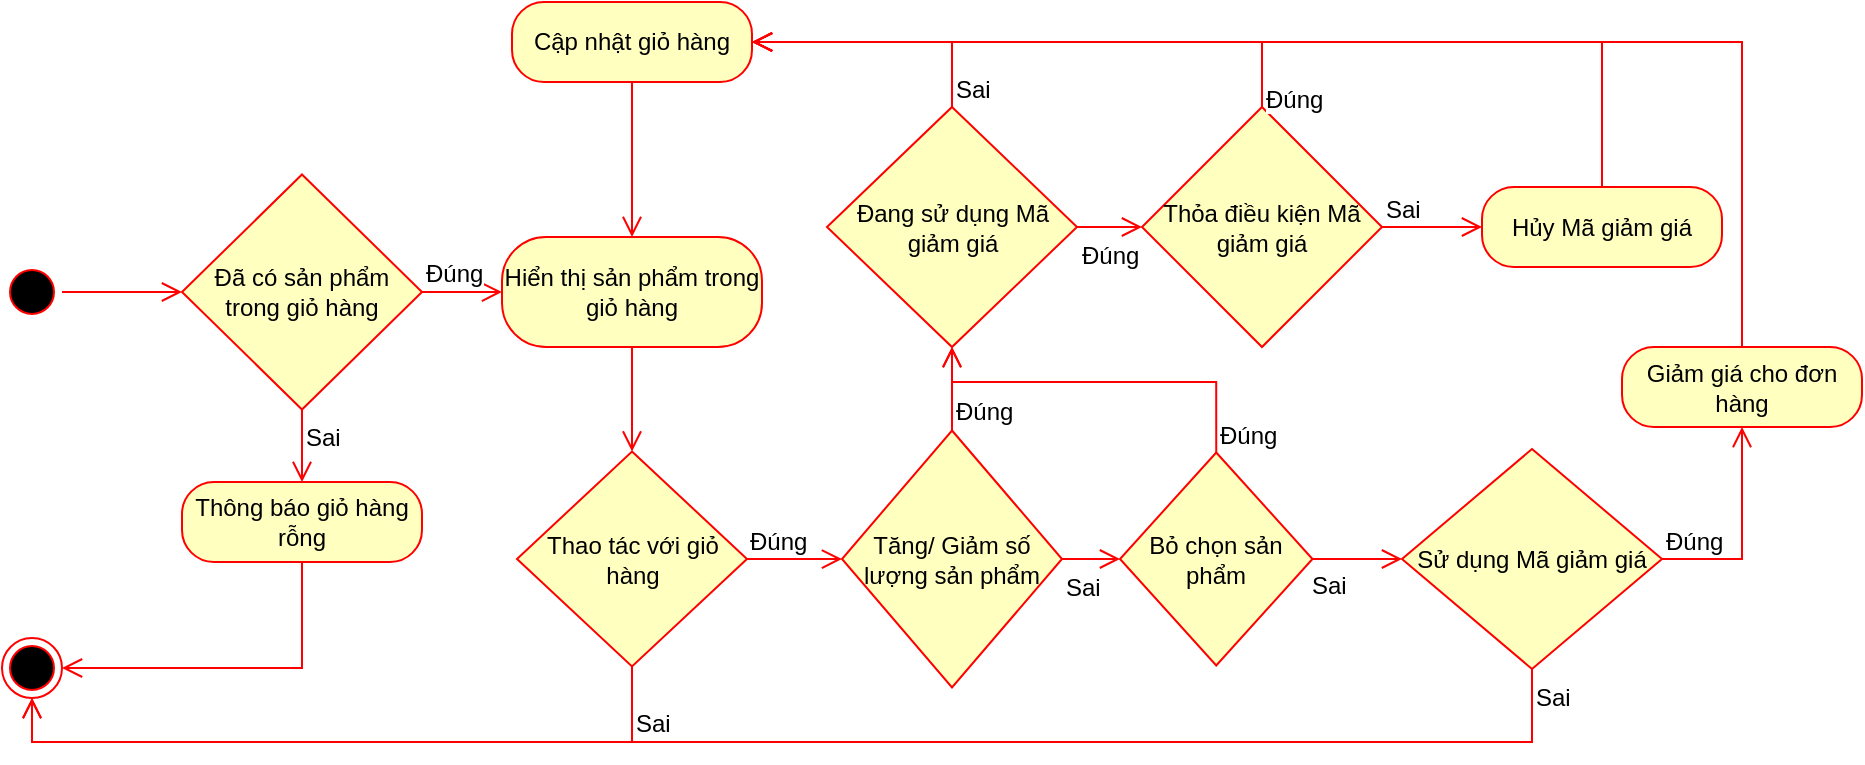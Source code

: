 <mxfile version="15.4.0" type="device"><diagram name="Page-1" id="e7e014a7-5840-1c2e-5031-d8a46d1fe8dd"><mxGraphModel dx="1053" dy="487" grid="1" gridSize="10" guides="1" tooltips="1" connect="1" arrows="1" fold="1" page="1" pageScale="1" pageWidth="1169" pageHeight="826" background="none" math="0" shadow="0"><root><mxCell id="0"/><mxCell id="1" parent="0"/><mxCell id="Z4f5rAzWbixSLPAbFY-y-42" value="" style="ellipse;html=1;shape=startState;fillColor=#000000;strokeColor=#ff0000;fontSize=12;" parent="1" vertex="1"><mxGeometry x="610" y="210" width="30" height="30" as="geometry"/></mxCell><mxCell id="Z4f5rAzWbixSLPAbFY-y-52" value="" style="ellipse;html=1;shape=endState;fillColor=#000000;strokeColor=#ff0000;fontSize=12;" parent="1" vertex="1"><mxGeometry x="610" y="398" width="30" height="30" as="geometry"/></mxCell><mxCell id="Z4f5rAzWbixSLPAbFY-y-55" value="Đã có sản phẩm trong giỏ hàng" style="rhombus;whiteSpace=wrap;html=1;fillColor=#ffffc0;strokeColor=#ff0000;fontSize=12;" parent="1" vertex="1"><mxGeometry x="700" y="166.25" width="120" height="117.5" as="geometry"/></mxCell><mxCell id="Z4f5rAzWbixSLPAbFY-y-56" value="Đúng" style="edgeStyle=orthogonalEdgeStyle;html=1;align=left;verticalAlign=bottom;endArrow=open;endSize=8;strokeColor=#ff0000;rounded=0;entryX=0;entryY=0.5;entryDx=0;entryDy=0;fontSize=12;" parent="1" source="Z4f5rAzWbixSLPAbFY-y-55" target="Z4f5rAzWbixSLPAbFY-y-61" edge="1"><mxGeometry x="-1" relative="1" as="geometry"><mxPoint x="920" y="225" as="targetPoint"/></mxGeometry></mxCell><mxCell id="Z4f5rAzWbixSLPAbFY-y-57" value="Sai" style="edgeStyle=orthogonalEdgeStyle;html=1;align=left;verticalAlign=top;endArrow=open;endSize=8;strokeColor=#ff0000;rounded=0;entryX=0.5;entryY=0;entryDx=0;entryDy=0;fontSize=12;" parent="1" source="Z4f5rAzWbixSLPAbFY-y-55" target="Z4f5rAzWbixSLPAbFY-y-58" edge="1"><mxGeometry x="-1" relative="1" as="geometry"><mxPoint x="750" y="330" as="targetPoint"/></mxGeometry></mxCell><mxCell id="Z4f5rAzWbixSLPAbFY-y-58" value="Thông báo giỏ hàng rỗng" style="rounded=1;whiteSpace=wrap;html=1;arcSize=40;fontColor=#000000;fillColor=#ffffc0;strokeColor=#ff0000;fontSize=12;" parent="1" vertex="1"><mxGeometry x="700" y="320" width="120" height="40" as="geometry"/></mxCell><mxCell id="Z4f5rAzWbixSLPAbFY-y-59" value="" style="edgeStyle=orthogonalEdgeStyle;html=1;verticalAlign=bottom;endArrow=open;endSize=8;strokeColor=#ff0000;rounded=0;entryX=1;entryY=0.5;entryDx=0;entryDy=0;exitX=0.5;exitY=1;exitDx=0;exitDy=0;fontSize=12;" parent="1" source="Z4f5rAzWbixSLPAbFY-y-58" target="Z4f5rAzWbixSLPAbFY-y-52" edge="1"><mxGeometry relative="1" as="geometry"><mxPoint x="760" y="470" as="targetPoint"/><Array as="points"><mxPoint x="760" y="413"/></Array></mxGeometry></mxCell><mxCell id="Z4f5rAzWbixSLPAbFY-y-61" value="Hiển thị sản phẩm trong giỏ hàng" style="rounded=1;whiteSpace=wrap;html=1;arcSize=40;fontColor=#000000;fillColor=#ffffc0;strokeColor=#ff0000;fontSize=12;" parent="1" vertex="1"><mxGeometry x="860" y="197.5" width="130" height="55" as="geometry"/></mxCell><mxCell id="Z4f5rAzWbixSLPAbFY-y-62" value="" style="edgeStyle=orthogonalEdgeStyle;html=1;verticalAlign=bottom;endArrow=open;endSize=8;strokeColor=#ff0000;rounded=0;entryX=0.5;entryY=0;entryDx=0;entryDy=0;fontSize=12;" parent="1" source="Z4f5rAzWbixSLPAbFY-y-61" target="Z4f5rAzWbixSLPAbFY-y-67" edge="1"><mxGeometry relative="1" as="geometry"><mxPoint x="985" y="320" as="targetPoint"/></mxGeometry></mxCell><mxCell id="Z4f5rAzWbixSLPAbFY-y-67" value="Thao tác với giỏ hàng" style="rhombus;whiteSpace=wrap;html=1;fillColor=#ffffc0;strokeColor=#ff0000;fontSize=12;" parent="1" vertex="1"><mxGeometry x="867.5" y="304.75" width="115" height="107.5" as="geometry"/></mxCell><mxCell id="Z4f5rAzWbixSLPAbFY-y-68" value="Đúng" style="edgeStyle=orthogonalEdgeStyle;html=1;align=left;verticalAlign=bottom;endArrow=open;endSize=8;strokeColor=#ff0000;rounded=0;entryX=0;entryY=0.5;entryDx=0;entryDy=0;fontSize=12;" parent="1" source="Z4f5rAzWbixSLPAbFY-y-67" target="Z4f5rAzWbixSLPAbFY-y-70" edge="1"><mxGeometry x="-1" relative="1" as="geometry"><mxPoint x="1100" y="270" as="targetPoint"/><Array as="points"><mxPoint x="1020" y="359"/><mxPoint x="1030" y="359"/></Array></mxGeometry></mxCell><mxCell id="Z4f5rAzWbixSLPAbFY-y-69" value="Sai" style="edgeStyle=orthogonalEdgeStyle;html=1;align=left;verticalAlign=top;endArrow=open;endSize=8;strokeColor=#ff0000;rounded=0;entryX=0.5;entryY=1;entryDx=0;entryDy=0;exitX=0.5;exitY=1;exitDx=0;exitDy=0;fontSize=12;" parent="1" source="Z4f5rAzWbixSLPAbFY-y-67" target="Z4f5rAzWbixSLPAbFY-y-52" edge="1"><mxGeometry x="-0.92" relative="1" as="geometry"><mxPoint x="900" y="481.25" as="targetPoint"/><Array as="points"><mxPoint x="925" y="450"/><mxPoint x="625" y="450"/></Array><mxPoint as="offset"/></mxGeometry></mxCell><mxCell id="Z4f5rAzWbixSLPAbFY-y-70" value="Tăng/ Giảm số lượng sản phẩm" style="rhombus;whiteSpace=wrap;html=1;fillColor=#ffffc0;strokeColor=#ff0000;fontSize=12;" parent="1" vertex="1"><mxGeometry x="1030" y="294.25" width="110" height="128.5" as="geometry"/></mxCell><mxCell id="Z4f5rAzWbixSLPAbFY-y-71" value="Đúng" style="edgeStyle=orthogonalEdgeStyle;html=1;align=left;verticalAlign=bottom;endArrow=open;endSize=8;strokeColor=#ff0000;rounded=0;exitX=0.5;exitY=0;exitDx=0;exitDy=0;entryX=0.5;entryY=1;entryDx=0;entryDy=0;fontSize=12;" parent="1" source="Z4f5rAzWbixSLPAbFY-y-70" target="Z4f5rAzWbixSLPAbFY-y-91" edge="1"><mxGeometry x="-1" relative="1" as="geometry"><mxPoint x="1200" y="80" as="targetPoint"/><mxPoint as="offset"/></mxGeometry></mxCell><mxCell id="Z4f5rAzWbixSLPAbFY-y-73" value="Bỏ chọn sản phẩm" style="rhombus;whiteSpace=wrap;html=1;fillColor=#ffffc0;strokeColor=#ff0000;fontSize=12;" parent="1" vertex="1"><mxGeometry x="1169" y="305.25" width="96.25" height="106.5" as="geometry"/></mxCell><mxCell id="Z4f5rAzWbixSLPAbFY-y-74" value="Sai" style="edgeStyle=orthogonalEdgeStyle;html=1;align=left;verticalAlign=bottom;endArrow=open;endSize=8;strokeColor=#ff0000;rounded=0;exitX=1;exitY=0.5;exitDx=0;exitDy=0;entryX=0;entryY=0.5;entryDx=0;entryDy=0;fontSize=12;" parent="1" source="Z4f5rAzWbixSLPAbFY-y-73" target="Z4f5rAzWbixSLPAbFY-y-107" edge="1"><mxGeometry x="-1" y="-22" relative="1" as="geometry"><mxPoint x="1350" y="358.5" as="targetPoint"/><mxPoint x="1200" y="370" as="sourcePoint"/><Array as="points"><mxPoint x="1280" y="358"/><mxPoint x="1300" y="359"/></Array><mxPoint x="-2" as="offset"/></mxGeometry></mxCell><mxCell id="Z4f5rAzWbixSLPAbFY-y-75" value="Đúng" style="edgeStyle=orthogonalEdgeStyle;html=1;align=left;verticalAlign=top;endArrow=open;endSize=8;strokeColor=#ff0000;rounded=0;entryX=0.5;entryY=1;entryDx=0;entryDy=0;exitX=0.5;exitY=0;exitDx=0;exitDy=0;fontSize=12;" parent="1" source="Z4f5rAzWbixSLPAbFY-y-73" target="Z4f5rAzWbixSLPAbFY-y-91" edge="1"><mxGeometry x="-0.76" relative="1" as="geometry"><mxPoint x="1180" y="532.5" as="targetPoint"/><Array as="points"><mxPoint x="1217" y="270"/><mxPoint x="1085" y="270"/></Array><mxPoint as="offset"/></mxGeometry></mxCell><mxCell id="Z4f5rAzWbixSLPAbFY-y-80" value="Cập nhật giỏ hàng" style="rounded=1;whiteSpace=wrap;html=1;arcSize=40;fontColor=#000000;fillColor=#ffffc0;strokeColor=#ff0000;fontSize=12;" parent="1" vertex="1"><mxGeometry x="865" y="80" width="120" height="40" as="geometry"/></mxCell><mxCell id="Z4f5rAzWbixSLPAbFY-y-88" value="Sai" style="edgeStyle=orthogonalEdgeStyle;html=1;align=left;verticalAlign=top;endArrow=open;endSize=8;strokeColor=#ff0000;rounded=0;entryX=0;entryY=0.5;entryDx=0;entryDy=0;exitX=1;exitY=0.5;exitDx=0;exitDy=0;fontSize=12;" parent="1" source="Z4f5rAzWbixSLPAbFY-y-70" target="Z4f5rAzWbixSLPAbFY-y-73" edge="1"><mxGeometry x="-1" relative="1" as="geometry"><mxPoint x="770" y="330" as="targetPoint"/><mxPoint x="770" y="287.5" as="sourcePoint"/><Array as="points"><mxPoint x="1150" y="359"/><mxPoint x="1150" y="359"/></Array></mxGeometry></mxCell><mxCell id="Z4f5rAzWbixSLPAbFY-y-91" value="Đang sử dụng Mã giảm giá" style="rhombus;whiteSpace=wrap;html=1;fillColor=#ffffc0;strokeColor=#ff0000;fontSize=12;" parent="1" vertex="1"><mxGeometry x="1022.5" y="132.5" width="125" height="120" as="geometry"/></mxCell><mxCell id="Z4f5rAzWbixSLPAbFY-y-92" value="Sai" style="edgeStyle=orthogonalEdgeStyle;html=1;align=left;verticalAlign=bottom;endArrow=open;endSize=8;strokeColor=#ff0000;rounded=0;entryX=1;entryY=0.5;entryDx=0;entryDy=0;exitX=0.5;exitY=0;exitDx=0;exitDy=0;fontSize=12;" parent="1" source="Z4f5rAzWbixSLPAbFY-y-91" target="Z4f5rAzWbixSLPAbFY-y-80" edge="1"><mxGeometry x="-1" relative="1" as="geometry"><mxPoint x="1175" y="140" as="targetPoint"/><Array as="points"><mxPoint x="1085" y="100"/></Array></mxGeometry></mxCell><mxCell id="Z4f5rAzWbixSLPAbFY-y-93" value="Đúng" style="edgeStyle=orthogonalEdgeStyle;html=1;align=left;verticalAlign=top;endArrow=open;endSize=8;strokeColor=#ff0000;rounded=0;exitX=1;exitY=0.5;exitDx=0;exitDy=0;entryX=0;entryY=0.5;entryDx=0;entryDy=0;fontSize=12;" parent="1" source="Z4f5rAzWbixSLPAbFY-y-91" target="Z4f5rAzWbixSLPAbFY-y-94" edge="1"><mxGeometry x="-1" relative="1" as="geometry"><mxPoint x="1230" y="160" as="targetPoint"/><Array as="points"><mxPoint x="1180" y="193"/></Array><mxPoint as="offset"/></mxGeometry></mxCell><mxCell id="Z4f5rAzWbixSLPAbFY-y-94" value="Thỏa điều kiện Mã giảm giá" style="rhombus;whiteSpace=wrap;html=1;fillColor=#ffffc0;strokeColor=#ff0000;fontSize=12;" parent="1" vertex="1"><mxGeometry x="1180" y="132.5" width="120" height="120" as="geometry"/></mxCell><mxCell id="Z4f5rAzWbixSLPAbFY-y-95" value="Sai" style="edgeStyle=orthogonalEdgeStyle;html=1;align=left;verticalAlign=bottom;endArrow=open;endSize=8;strokeColor=#ff0000;rounded=0;entryX=0;entryY=0.5;entryDx=0;entryDy=0;fontSize=12;" parent="1" source="Z4f5rAzWbixSLPAbFY-y-94" target="Z4f5rAzWbixSLPAbFY-y-97" edge="1"><mxGeometry x="-1" relative="1" as="geometry"><mxPoint x="1470" y="150" as="targetPoint"/></mxGeometry></mxCell><mxCell id="Z4f5rAzWbixSLPAbFY-y-96" value="Đúng" style="edgeStyle=orthogonalEdgeStyle;html=1;align=left;verticalAlign=top;endArrow=open;endSize=8;strokeColor=#ff0000;rounded=0;exitX=0.5;exitY=0;exitDx=0;exitDy=0;entryX=1;entryY=0.5;entryDx=0;entryDy=0;fontSize=12;" parent="1" source="Z4f5rAzWbixSLPAbFY-y-94" target="Z4f5rAzWbixSLPAbFY-y-80" edge="1"><mxGeometry x="-0.876" relative="1" as="geometry"><mxPoint x="1220" y="110" as="targetPoint"/><Array as="points"><mxPoint x="1240" y="100"/></Array><mxPoint as="offset"/></mxGeometry></mxCell><mxCell id="Z4f5rAzWbixSLPAbFY-y-97" value="Hủy Mã giảm giá" style="rounded=1;whiteSpace=wrap;html=1;arcSize=40;fontColor=#000000;fillColor=#ffffc0;strokeColor=#ff0000;fontSize=12;" parent="1" vertex="1"><mxGeometry x="1350" y="172.5" width="120" height="40" as="geometry"/></mxCell><mxCell id="Z4f5rAzWbixSLPAbFY-y-98" value="" style="edgeStyle=orthogonalEdgeStyle;html=1;verticalAlign=bottom;endArrow=open;endSize=8;strokeColor=#ff0000;rounded=0;entryX=1;entryY=0.5;entryDx=0;entryDy=0;fontSize=12;" parent="1" source="Z4f5rAzWbixSLPAbFY-y-97" target="Z4f5rAzWbixSLPAbFY-y-80" edge="1"><mxGeometry relative="1" as="geometry"><mxPoint x="1590" y="252.5" as="targetPoint"/><Array as="points"><mxPoint x="1410" y="100"/></Array></mxGeometry></mxCell><mxCell id="Z4f5rAzWbixSLPAbFY-y-102" value="" style="edgeStyle=orthogonalEdgeStyle;html=1;verticalAlign=bottom;endArrow=open;endSize=8;strokeColor=#ff0000;rounded=0;entryX=0.5;entryY=0;entryDx=0;entryDy=0;exitX=0.5;exitY=1;exitDx=0;exitDy=0;fontSize=12;" parent="1" source="Z4f5rAzWbixSLPAbFY-y-80" target="Z4f5rAzWbixSLPAbFY-y-61" edge="1"><mxGeometry relative="1" as="geometry"><mxPoint x="995" y="80" as="targetPoint"/><mxPoint x="1530" y="368.5" as="sourcePoint"/><Array as="points"><mxPoint x="925" y="140"/><mxPoint x="925" y="140"/></Array></mxGeometry></mxCell><mxCell id="Z4f5rAzWbixSLPAbFY-y-107" value="Sử dụng Mã giảm giá" style="rhombus;whiteSpace=wrap;html=1;fillColor=#ffffc0;strokeColor=#ff0000;fontSize=12;" parent="1" vertex="1"><mxGeometry x="1310" y="303.5" width="130" height="110" as="geometry"/></mxCell><mxCell id="Z4f5rAzWbixSLPAbFY-y-108" value="Đúng" style="edgeStyle=orthogonalEdgeStyle;html=1;align=left;verticalAlign=bottom;endArrow=open;endSize=8;strokeColor=#ff0000;rounded=0;entryX=0.5;entryY=1;entryDx=0;entryDy=0;fontSize=12;exitX=1;exitY=0.5;exitDx=0;exitDy=0;" parent="1" source="Z4f5rAzWbixSLPAbFY-y-107" target="Z4f5rAzWbixSLPAbFY-y-110" edge="1"><mxGeometry x="-1" relative="1" as="geometry"><mxPoint x="1620" y="350" as="targetPoint"/></mxGeometry></mxCell><mxCell id="Z4f5rAzWbixSLPAbFY-y-109" value="Sai" style="edgeStyle=orthogonalEdgeStyle;html=1;align=left;verticalAlign=top;endArrow=open;endSize=8;strokeColor=#ff0000;rounded=0;exitX=0.5;exitY=1;exitDx=0;exitDy=0;entryX=0.5;entryY=1;entryDx=0;entryDy=0;fontSize=12;" parent="1" source="Z4f5rAzWbixSLPAbFY-y-107" target="Z4f5rAzWbixSLPAbFY-y-52" edge="1"><mxGeometry x="-1" relative="1" as="geometry"><mxPoint x="1480" y="430" as="targetPoint"/><Array as="points"><mxPoint x="1375" y="450"/><mxPoint x="625" y="450"/></Array></mxGeometry></mxCell><mxCell id="Z4f5rAzWbixSLPAbFY-y-110" value="Giảm giá cho đơn hàng" style="rounded=1;whiteSpace=wrap;html=1;arcSize=40;fontColor=#000000;fillColor=#ffffc0;strokeColor=#ff0000;fontSize=12;" parent="1" vertex="1"><mxGeometry x="1420" y="252.5" width="120" height="40" as="geometry"/></mxCell><mxCell id="dcd9oWmXirq4r4mEdeJ2-2" value="" style="edgeStyle=orthogonalEdgeStyle;html=1;verticalAlign=bottom;endArrow=open;endSize=8;strokeColor=#ff0000;rounded=0;entryX=1;entryY=0.5;entryDx=0;entryDy=0;exitX=0.5;exitY=0;exitDx=0;exitDy=0;fontSize=12;" parent="1" source="Z4f5rAzWbixSLPAbFY-y-110" target="Z4f5rAzWbixSLPAbFY-y-80" edge="1"><mxGeometry relative="1" as="geometry"><mxPoint x="995" y="110" as="targetPoint"/><Array as="points"><mxPoint x="1480" y="100"/></Array><mxPoint x="1550" y="262.5" as="sourcePoint"/></mxGeometry></mxCell><mxCell id="qlT6047f-Md1_3xejTE2-1" value="" style="edgeStyle=orthogonalEdgeStyle;html=1;verticalAlign=bottom;endArrow=open;endSize=8;strokeColor=#ff0000;rounded=0;entryX=0;entryY=0.5;entryDx=0;entryDy=0;exitX=1;exitY=0.5;exitDx=0;exitDy=0;fontSize=12;" edge="1" parent="1" source="Z4f5rAzWbixSLPAbFY-y-42" target="Z4f5rAzWbixSLPAbFY-y-55"><mxGeometry relative="1" as="geometry"><mxPoint x="650.0" y="423" as="targetPoint"/><Array as="points"><mxPoint x="670" y="225"/><mxPoint x="670" y="225"/></Array><mxPoint x="770" y="370" as="sourcePoint"/></mxGeometry></mxCell></root></mxGraphModel></diagram></mxfile>